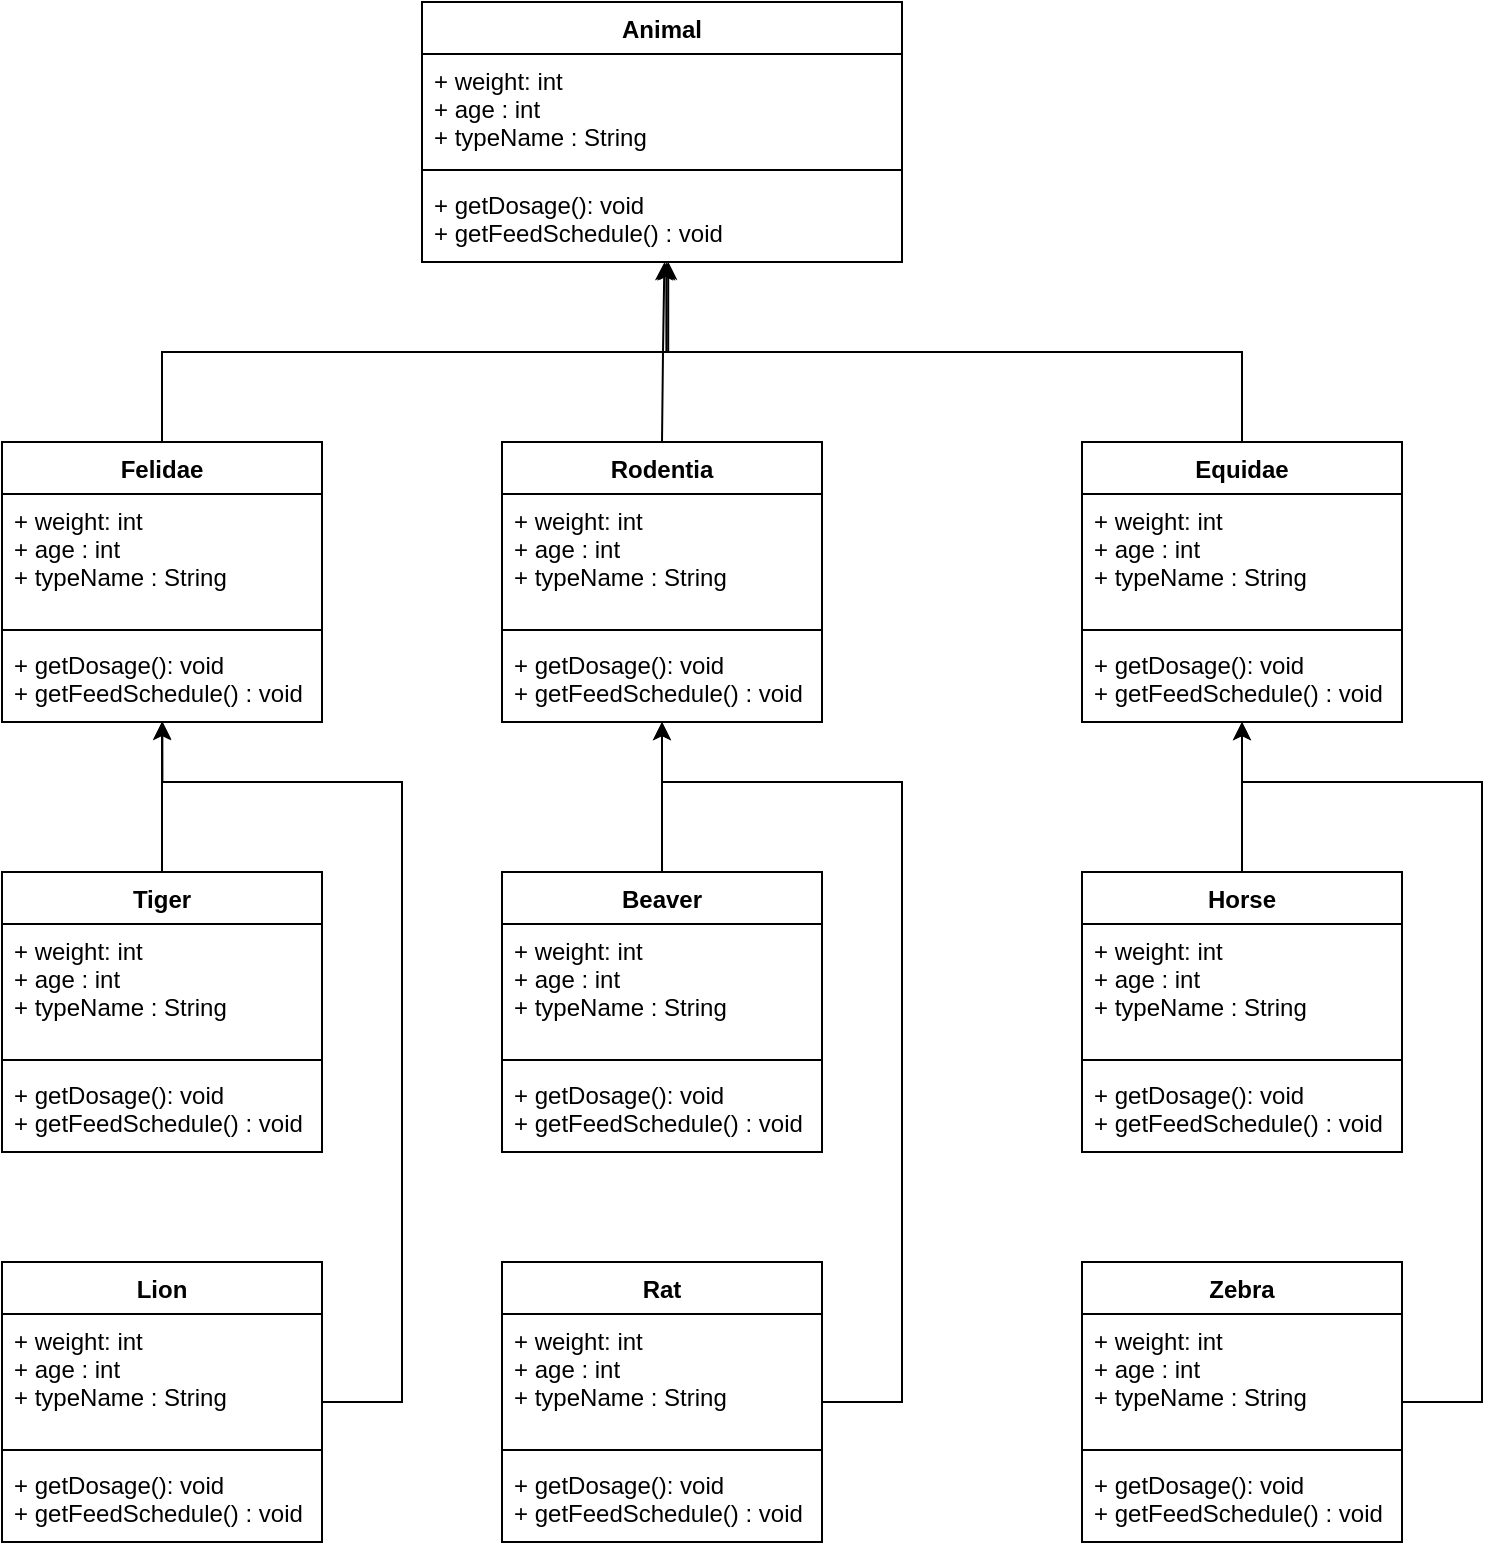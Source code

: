 <mxfile version="15.4.0" type="device"><diagram id="C5RBs43oDa-KdzZeNtuy" name="Page-1"><mxGraphModel dx="1463" dy="846" grid="1" gridSize="10" guides="1" tooltips="1" connect="1" arrows="1" fold="1" page="1" pageScale="1" pageWidth="827" pageHeight="1169" math="0" shadow="0"><root><mxCell id="WIyWlLk6GJQsqaUBKTNV-0"/><mxCell id="WIyWlLk6GJQsqaUBKTNV-1" parent="WIyWlLk6GJQsqaUBKTNV-0"/><mxCell id="nO9PgwbXhdSR_JbDVj7S-1" value="Animal" style="swimlane;fontStyle=1;align=center;verticalAlign=top;childLayout=stackLayout;horizontal=1;startSize=26;horizontalStack=0;resizeParent=1;resizeParentMax=0;resizeLast=0;collapsible=1;marginBottom=0;" vertex="1" parent="WIyWlLk6GJQsqaUBKTNV-1"><mxGeometry x="250" y="10" width="240" height="130" as="geometry"/></mxCell><mxCell id="nO9PgwbXhdSR_JbDVj7S-2" value="+ weight: int&#10;+ age : int&#10;+ typeName : String" style="text;strokeColor=none;fillColor=none;align=left;verticalAlign=top;spacingLeft=4;spacingRight=4;overflow=hidden;rotatable=0;points=[[0,0.5],[1,0.5]];portConstraint=eastwest;" vertex="1" parent="nO9PgwbXhdSR_JbDVj7S-1"><mxGeometry y="26" width="240" height="54" as="geometry"/></mxCell><mxCell id="nO9PgwbXhdSR_JbDVj7S-3" value="" style="line;strokeWidth=1;fillColor=none;align=left;verticalAlign=middle;spacingTop=-1;spacingLeft=3;spacingRight=3;rotatable=0;labelPosition=right;points=[];portConstraint=eastwest;" vertex="1" parent="nO9PgwbXhdSR_JbDVj7S-1"><mxGeometry y="80" width="240" height="8" as="geometry"/></mxCell><mxCell id="nO9PgwbXhdSR_JbDVj7S-4" value="+ getDosage(): void&#10;+ getFeedSchedule() : void" style="text;strokeColor=none;fillColor=none;align=left;verticalAlign=top;spacingLeft=4;spacingRight=4;overflow=hidden;rotatable=0;points=[[0,0.5],[1,0.5]];portConstraint=eastwest;" vertex="1" parent="nO9PgwbXhdSR_JbDVj7S-1"><mxGeometry y="88" width="240" height="42" as="geometry"/></mxCell><mxCell id="nO9PgwbXhdSR_JbDVj7S-11" style="edgeStyle=orthogonalEdgeStyle;rounded=0;orthogonalLoop=1;jettySize=auto;html=1;entryX=0.513;entryY=0.996;entryDx=0;entryDy=0;entryPerimeter=0;" edge="1" parent="WIyWlLk6GJQsqaUBKTNV-1" source="nO9PgwbXhdSR_JbDVj7S-5" target="nO9PgwbXhdSR_JbDVj7S-4"><mxGeometry relative="1" as="geometry"/></mxCell><mxCell id="nO9PgwbXhdSR_JbDVj7S-5" value="Felidae" style="swimlane;fontStyle=1;align=center;verticalAlign=top;childLayout=stackLayout;horizontal=1;startSize=26;horizontalStack=0;resizeParent=1;resizeParentMax=0;resizeLast=0;collapsible=1;marginBottom=0;" vertex="1" parent="WIyWlLk6GJQsqaUBKTNV-1"><mxGeometry x="40" y="230" width="160" height="140" as="geometry"/></mxCell><mxCell id="nO9PgwbXhdSR_JbDVj7S-6" value="+ weight: int&#10;+ age : int&#10;+ typeName : String" style="text;strokeColor=none;fillColor=none;align=left;verticalAlign=top;spacingLeft=4;spacingRight=4;overflow=hidden;rotatable=0;points=[[0,0.5],[1,0.5]];portConstraint=eastwest;" vertex="1" parent="nO9PgwbXhdSR_JbDVj7S-5"><mxGeometry y="26" width="160" height="64" as="geometry"/></mxCell><mxCell id="nO9PgwbXhdSR_JbDVj7S-7" value="" style="line;strokeWidth=1;fillColor=none;align=left;verticalAlign=middle;spacingTop=-1;spacingLeft=3;spacingRight=3;rotatable=0;labelPosition=right;points=[];portConstraint=eastwest;" vertex="1" parent="nO9PgwbXhdSR_JbDVj7S-5"><mxGeometry y="90" width="160" height="8" as="geometry"/></mxCell><mxCell id="nO9PgwbXhdSR_JbDVj7S-8" value="+ getDosage(): void&#10;+ getFeedSchedule() : void" style="text;strokeColor=none;fillColor=none;align=left;verticalAlign=top;spacingLeft=4;spacingRight=4;overflow=hidden;rotatable=0;points=[[0,0.5],[1,0.5]];portConstraint=eastwest;" vertex="1" parent="nO9PgwbXhdSR_JbDVj7S-5"><mxGeometry y="98" width="160" height="42" as="geometry"/></mxCell><mxCell id="nO9PgwbXhdSR_JbDVj7S-16" style="edgeStyle=orthogonalEdgeStyle;rounded=0;orthogonalLoop=1;jettySize=auto;html=1;entryX=0.505;entryY=1.003;entryDx=0;entryDy=0;entryPerimeter=0;" edge="1" parent="WIyWlLk6GJQsqaUBKTNV-1" target="nO9PgwbXhdSR_JbDVj7S-4"><mxGeometry relative="1" as="geometry"><mxPoint x="370" y="230" as="sourcePoint"/></mxGeometry></mxCell><mxCell id="nO9PgwbXhdSR_JbDVj7S-12" value="Rodentia" style="swimlane;fontStyle=1;align=center;verticalAlign=top;childLayout=stackLayout;horizontal=1;startSize=26;horizontalStack=0;resizeParent=1;resizeParentMax=0;resizeLast=0;collapsible=1;marginBottom=0;" vertex="1" parent="WIyWlLk6GJQsqaUBKTNV-1"><mxGeometry x="290" y="230" width="160" height="140" as="geometry"/></mxCell><mxCell id="nO9PgwbXhdSR_JbDVj7S-13" value="+ weight: int&#10;+ age : int&#10;+ typeName : String" style="text;strokeColor=none;fillColor=none;align=left;verticalAlign=top;spacingLeft=4;spacingRight=4;overflow=hidden;rotatable=0;points=[[0,0.5],[1,0.5]];portConstraint=eastwest;" vertex="1" parent="nO9PgwbXhdSR_JbDVj7S-12"><mxGeometry y="26" width="160" height="64" as="geometry"/></mxCell><mxCell id="nO9PgwbXhdSR_JbDVj7S-14" value="" style="line;strokeWidth=1;fillColor=none;align=left;verticalAlign=middle;spacingTop=-1;spacingLeft=3;spacingRight=3;rotatable=0;labelPosition=right;points=[];portConstraint=eastwest;" vertex="1" parent="nO9PgwbXhdSR_JbDVj7S-12"><mxGeometry y="90" width="160" height="8" as="geometry"/></mxCell><mxCell id="nO9PgwbXhdSR_JbDVj7S-15" value="+ getDosage(): void&#10;+ getFeedSchedule() : void" style="text;strokeColor=none;fillColor=none;align=left;verticalAlign=top;spacingLeft=4;spacingRight=4;overflow=hidden;rotatable=0;points=[[0,0.5],[1,0.5]];portConstraint=eastwest;" vertex="1" parent="nO9PgwbXhdSR_JbDVj7S-12"><mxGeometry y="98" width="160" height="42" as="geometry"/></mxCell><mxCell id="nO9PgwbXhdSR_JbDVj7S-21" style="edgeStyle=orthogonalEdgeStyle;rounded=0;orthogonalLoop=1;jettySize=auto;html=1;entryX=0.509;entryY=1.003;entryDx=0;entryDy=0;entryPerimeter=0;" edge="1" parent="WIyWlLk6GJQsqaUBKTNV-1" source="nO9PgwbXhdSR_JbDVj7S-17" target="nO9PgwbXhdSR_JbDVj7S-4"><mxGeometry relative="1" as="geometry"/></mxCell><mxCell id="nO9PgwbXhdSR_JbDVj7S-17" value="Equidae" style="swimlane;fontStyle=1;align=center;verticalAlign=top;childLayout=stackLayout;horizontal=1;startSize=26;horizontalStack=0;resizeParent=1;resizeParentMax=0;resizeLast=0;collapsible=1;marginBottom=0;" vertex="1" parent="WIyWlLk6GJQsqaUBKTNV-1"><mxGeometry x="580" y="230" width="160" height="140" as="geometry"/></mxCell><mxCell id="nO9PgwbXhdSR_JbDVj7S-18" value="+ weight: int&#10;+ age : int&#10;+ typeName : String" style="text;strokeColor=none;fillColor=none;align=left;verticalAlign=top;spacingLeft=4;spacingRight=4;overflow=hidden;rotatable=0;points=[[0,0.5],[1,0.5]];portConstraint=eastwest;" vertex="1" parent="nO9PgwbXhdSR_JbDVj7S-17"><mxGeometry y="26" width="160" height="64" as="geometry"/></mxCell><mxCell id="nO9PgwbXhdSR_JbDVj7S-19" value="" style="line;strokeWidth=1;fillColor=none;align=left;verticalAlign=middle;spacingTop=-1;spacingLeft=3;spacingRight=3;rotatable=0;labelPosition=right;points=[];portConstraint=eastwest;" vertex="1" parent="nO9PgwbXhdSR_JbDVj7S-17"><mxGeometry y="90" width="160" height="8" as="geometry"/></mxCell><mxCell id="nO9PgwbXhdSR_JbDVj7S-20" value="+ getDosage(): void&#10;+ getFeedSchedule() : void" style="text;strokeColor=none;fillColor=none;align=left;verticalAlign=top;spacingLeft=4;spacingRight=4;overflow=hidden;rotatable=0;points=[[0,0.5],[1,0.5]];portConstraint=eastwest;" vertex="1" parent="nO9PgwbXhdSR_JbDVj7S-17"><mxGeometry y="98" width="160" height="42" as="geometry"/></mxCell><mxCell id="nO9PgwbXhdSR_JbDVj7S-31" style="edgeStyle=orthogonalEdgeStyle;rounded=0;orthogonalLoop=1;jettySize=auto;html=1;" edge="1" parent="WIyWlLk6GJQsqaUBKTNV-1" source="nO9PgwbXhdSR_JbDVj7S-22"><mxGeometry relative="1" as="geometry"><mxPoint x="120" y="370" as="targetPoint"/></mxGeometry></mxCell><mxCell id="nO9PgwbXhdSR_JbDVj7S-22" value="Tiger" style="swimlane;fontStyle=1;align=center;verticalAlign=top;childLayout=stackLayout;horizontal=1;startSize=26;horizontalStack=0;resizeParent=1;resizeParentMax=0;resizeLast=0;collapsible=1;marginBottom=0;" vertex="1" parent="WIyWlLk6GJQsqaUBKTNV-1"><mxGeometry x="40" y="445" width="160" height="140" as="geometry"/></mxCell><mxCell id="nO9PgwbXhdSR_JbDVj7S-23" value="+ weight: int&#10;+ age : int&#10;+ typeName : String" style="text;strokeColor=none;fillColor=none;align=left;verticalAlign=top;spacingLeft=4;spacingRight=4;overflow=hidden;rotatable=0;points=[[0,0.5],[1,0.5]];portConstraint=eastwest;" vertex="1" parent="nO9PgwbXhdSR_JbDVj7S-22"><mxGeometry y="26" width="160" height="64" as="geometry"/></mxCell><mxCell id="nO9PgwbXhdSR_JbDVj7S-24" value="" style="line;strokeWidth=1;fillColor=none;align=left;verticalAlign=middle;spacingTop=-1;spacingLeft=3;spacingRight=3;rotatable=0;labelPosition=right;points=[];portConstraint=eastwest;" vertex="1" parent="nO9PgwbXhdSR_JbDVj7S-22"><mxGeometry y="90" width="160" height="8" as="geometry"/></mxCell><mxCell id="nO9PgwbXhdSR_JbDVj7S-25" value="+ getDosage(): void&#10;+ getFeedSchedule() : void" style="text;strokeColor=none;fillColor=none;align=left;verticalAlign=top;spacingLeft=4;spacingRight=4;overflow=hidden;rotatable=0;points=[[0,0.5],[1,0.5]];portConstraint=eastwest;" vertex="1" parent="nO9PgwbXhdSR_JbDVj7S-22"><mxGeometry y="98" width="160" height="42" as="geometry"/></mxCell><mxCell id="nO9PgwbXhdSR_JbDVj7S-30" style="edgeStyle=orthogonalEdgeStyle;rounded=0;orthogonalLoop=1;jettySize=auto;html=1;entryX=0.501;entryY=0.992;entryDx=0;entryDy=0;entryPerimeter=0;" edge="1" parent="WIyWlLk6GJQsqaUBKTNV-1" source="nO9PgwbXhdSR_JbDVj7S-26" target="nO9PgwbXhdSR_JbDVj7S-8"><mxGeometry relative="1" as="geometry"><Array as="points"><mxPoint x="240" y="710"/><mxPoint x="240" y="400"/><mxPoint x="120" y="400"/></Array></mxGeometry></mxCell><mxCell id="nO9PgwbXhdSR_JbDVj7S-26" value="Lion" style="swimlane;fontStyle=1;align=center;verticalAlign=top;childLayout=stackLayout;horizontal=1;startSize=26;horizontalStack=0;resizeParent=1;resizeParentMax=0;resizeLast=0;collapsible=1;marginBottom=0;" vertex="1" parent="WIyWlLk6GJQsqaUBKTNV-1"><mxGeometry x="40" y="640" width="160" height="140" as="geometry"/></mxCell><mxCell id="nO9PgwbXhdSR_JbDVj7S-27" value="+ weight: int&#10;+ age : int&#10;+ typeName : String" style="text;strokeColor=none;fillColor=none;align=left;verticalAlign=top;spacingLeft=4;spacingRight=4;overflow=hidden;rotatable=0;points=[[0,0.5],[1,0.5]];portConstraint=eastwest;" vertex="1" parent="nO9PgwbXhdSR_JbDVj7S-26"><mxGeometry y="26" width="160" height="64" as="geometry"/></mxCell><mxCell id="nO9PgwbXhdSR_JbDVj7S-28" value="" style="line;strokeWidth=1;fillColor=none;align=left;verticalAlign=middle;spacingTop=-1;spacingLeft=3;spacingRight=3;rotatable=0;labelPosition=right;points=[];portConstraint=eastwest;" vertex="1" parent="nO9PgwbXhdSR_JbDVj7S-26"><mxGeometry y="90" width="160" height="8" as="geometry"/></mxCell><mxCell id="nO9PgwbXhdSR_JbDVj7S-29" value="+ getDosage(): void&#10;+ getFeedSchedule() : void" style="text;strokeColor=none;fillColor=none;align=left;verticalAlign=top;spacingLeft=4;spacingRight=4;overflow=hidden;rotatable=0;points=[[0,0.5],[1,0.5]];portConstraint=eastwest;" vertex="1" parent="nO9PgwbXhdSR_JbDVj7S-26"><mxGeometry y="98" width="160" height="42" as="geometry"/></mxCell><mxCell id="nO9PgwbXhdSR_JbDVj7S-40" style="edgeStyle=orthogonalEdgeStyle;rounded=0;orthogonalLoop=1;jettySize=auto;html=1;entryX=0.5;entryY=1;entryDx=0;entryDy=0;entryPerimeter=0;" edge="1" parent="WIyWlLk6GJQsqaUBKTNV-1" source="nO9PgwbXhdSR_JbDVj7S-32" target="nO9PgwbXhdSR_JbDVj7S-15"><mxGeometry relative="1" as="geometry"/></mxCell><mxCell id="nO9PgwbXhdSR_JbDVj7S-32" value="Beaver" style="swimlane;fontStyle=1;align=center;verticalAlign=top;childLayout=stackLayout;horizontal=1;startSize=26;horizontalStack=0;resizeParent=1;resizeParentMax=0;resizeLast=0;collapsible=1;marginBottom=0;" vertex="1" parent="WIyWlLk6GJQsqaUBKTNV-1"><mxGeometry x="290" y="445" width="160" height="140" as="geometry"/></mxCell><mxCell id="nO9PgwbXhdSR_JbDVj7S-33" value="+ weight: int&#10;+ age : int&#10;+ typeName : String" style="text;strokeColor=none;fillColor=none;align=left;verticalAlign=top;spacingLeft=4;spacingRight=4;overflow=hidden;rotatable=0;points=[[0,0.5],[1,0.5]];portConstraint=eastwest;" vertex="1" parent="nO9PgwbXhdSR_JbDVj7S-32"><mxGeometry y="26" width="160" height="64" as="geometry"/></mxCell><mxCell id="nO9PgwbXhdSR_JbDVj7S-34" value="" style="line;strokeWidth=1;fillColor=none;align=left;verticalAlign=middle;spacingTop=-1;spacingLeft=3;spacingRight=3;rotatable=0;labelPosition=right;points=[];portConstraint=eastwest;" vertex="1" parent="nO9PgwbXhdSR_JbDVj7S-32"><mxGeometry y="90" width="160" height="8" as="geometry"/></mxCell><mxCell id="nO9PgwbXhdSR_JbDVj7S-35" value="+ getDosage(): void&#10;+ getFeedSchedule() : void" style="text;strokeColor=none;fillColor=none;align=left;verticalAlign=top;spacingLeft=4;spacingRight=4;overflow=hidden;rotatable=0;points=[[0,0.5],[1,0.5]];portConstraint=eastwest;" vertex="1" parent="nO9PgwbXhdSR_JbDVj7S-32"><mxGeometry y="98" width="160" height="42" as="geometry"/></mxCell><mxCell id="nO9PgwbXhdSR_JbDVj7S-43" style="edgeStyle=orthogonalEdgeStyle;rounded=0;orthogonalLoop=1;jettySize=auto;html=1;" edge="1" parent="WIyWlLk6GJQsqaUBKTNV-1" source="nO9PgwbXhdSR_JbDVj7S-36"><mxGeometry relative="1" as="geometry"><mxPoint x="370" y="370" as="targetPoint"/><Array as="points"><mxPoint x="490" y="710"/><mxPoint x="490" y="400"/><mxPoint x="370" y="400"/></Array></mxGeometry></mxCell><mxCell id="nO9PgwbXhdSR_JbDVj7S-36" value="Rat" style="swimlane;fontStyle=1;align=center;verticalAlign=top;childLayout=stackLayout;horizontal=1;startSize=26;horizontalStack=0;resizeParent=1;resizeParentMax=0;resizeLast=0;collapsible=1;marginBottom=0;" vertex="1" parent="WIyWlLk6GJQsqaUBKTNV-1"><mxGeometry x="290" y="640" width="160" height="140" as="geometry"/></mxCell><mxCell id="nO9PgwbXhdSR_JbDVj7S-37" value="+ weight: int&#10;+ age : int&#10;+ typeName : String" style="text;strokeColor=none;fillColor=none;align=left;verticalAlign=top;spacingLeft=4;spacingRight=4;overflow=hidden;rotatable=0;points=[[0,0.5],[1,0.5]];portConstraint=eastwest;" vertex="1" parent="nO9PgwbXhdSR_JbDVj7S-36"><mxGeometry y="26" width="160" height="64" as="geometry"/></mxCell><mxCell id="nO9PgwbXhdSR_JbDVj7S-38" value="" style="line;strokeWidth=1;fillColor=none;align=left;verticalAlign=middle;spacingTop=-1;spacingLeft=3;spacingRight=3;rotatable=0;labelPosition=right;points=[];portConstraint=eastwest;" vertex="1" parent="nO9PgwbXhdSR_JbDVj7S-36"><mxGeometry y="90" width="160" height="8" as="geometry"/></mxCell><mxCell id="nO9PgwbXhdSR_JbDVj7S-39" value="+ getDosage(): void&#10;+ getFeedSchedule() : void" style="text;strokeColor=none;fillColor=none;align=left;verticalAlign=top;spacingLeft=4;spacingRight=4;overflow=hidden;rotatable=0;points=[[0,0.5],[1,0.5]];portConstraint=eastwest;" vertex="1" parent="nO9PgwbXhdSR_JbDVj7S-36"><mxGeometry y="98" width="160" height="42" as="geometry"/></mxCell><mxCell id="nO9PgwbXhdSR_JbDVj7S-53" style="edgeStyle=orthogonalEdgeStyle;rounded=0;orthogonalLoop=1;jettySize=auto;html=1;" edge="1" parent="WIyWlLk6GJQsqaUBKTNV-1" source="nO9PgwbXhdSR_JbDVj7S-44"><mxGeometry relative="1" as="geometry"><mxPoint x="660" y="370" as="targetPoint"/></mxGeometry></mxCell><mxCell id="nO9PgwbXhdSR_JbDVj7S-44" value="Horse" style="swimlane;fontStyle=1;align=center;verticalAlign=top;childLayout=stackLayout;horizontal=1;startSize=26;horizontalStack=0;resizeParent=1;resizeParentMax=0;resizeLast=0;collapsible=1;marginBottom=0;" vertex="1" parent="WIyWlLk6GJQsqaUBKTNV-1"><mxGeometry x="580" y="445" width="160" height="140" as="geometry"/></mxCell><mxCell id="nO9PgwbXhdSR_JbDVj7S-45" value="+ weight: int&#10;+ age : int&#10;+ typeName : String" style="text;strokeColor=none;fillColor=none;align=left;verticalAlign=top;spacingLeft=4;spacingRight=4;overflow=hidden;rotatable=0;points=[[0,0.5],[1,0.5]];portConstraint=eastwest;" vertex="1" parent="nO9PgwbXhdSR_JbDVj7S-44"><mxGeometry y="26" width="160" height="64" as="geometry"/></mxCell><mxCell id="nO9PgwbXhdSR_JbDVj7S-46" value="" style="line;strokeWidth=1;fillColor=none;align=left;verticalAlign=middle;spacingTop=-1;spacingLeft=3;spacingRight=3;rotatable=0;labelPosition=right;points=[];portConstraint=eastwest;" vertex="1" parent="nO9PgwbXhdSR_JbDVj7S-44"><mxGeometry y="90" width="160" height="8" as="geometry"/></mxCell><mxCell id="nO9PgwbXhdSR_JbDVj7S-47" value="+ getDosage(): void&#10;+ getFeedSchedule() : void" style="text;strokeColor=none;fillColor=none;align=left;verticalAlign=top;spacingLeft=4;spacingRight=4;overflow=hidden;rotatable=0;points=[[0,0.5],[1,0.5]];portConstraint=eastwest;" vertex="1" parent="nO9PgwbXhdSR_JbDVj7S-44"><mxGeometry y="98" width="160" height="42" as="geometry"/></mxCell><mxCell id="nO9PgwbXhdSR_JbDVj7S-54" style="edgeStyle=orthogonalEdgeStyle;rounded=0;orthogonalLoop=1;jettySize=auto;html=1;entryX=0.5;entryY=1;entryDx=0;entryDy=0;entryPerimeter=0;" edge="1" parent="WIyWlLk6GJQsqaUBKTNV-1" source="nO9PgwbXhdSR_JbDVj7S-48" target="nO9PgwbXhdSR_JbDVj7S-20"><mxGeometry relative="1" as="geometry"><Array as="points"><mxPoint x="780" y="710"/><mxPoint x="780" y="400"/><mxPoint x="660" y="400"/></Array></mxGeometry></mxCell><mxCell id="nO9PgwbXhdSR_JbDVj7S-48" value="Zebra" style="swimlane;fontStyle=1;align=center;verticalAlign=top;childLayout=stackLayout;horizontal=1;startSize=26;horizontalStack=0;resizeParent=1;resizeParentMax=0;resizeLast=0;collapsible=1;marginBottom=0;" vertex="1" parent="WIyWlLk6GJQsqaUBKTNV-1"><mxGeometry x="580" y="640" width="160" height="140" as="geometry"/></mxCell><mxCell id="nO9PgwbXhdSR_JbDVj7S-49" value="+ weight: int&#10;+ age : int&#10;+ typeName : String" style="text;strokeColor=none;fillColor=none;align=left;verticalAlign=top;spacingLeft=4;spacingRight=4;overflow=hidden;rotatable=0;points=[[0,0.5],[1,0.5]];portConstraint=eastwest;" vertex="1" parent="nO9PgwbXhdSR_JbDVj7S-48"><mxGeometry y="26" width="160" height="64" as="geometry"/></mxCell><mxCell id="nO9PgwbXhdSR_JbDVj7S-50" value="" style="line;strokeWidth=1;fillColor=none;align=left;verticalAlign=middle;spacingTop=-1;spacingLeft=3;spacingRight=3;rotatable=0;labelPosition=right;points=[];portConstraint=eastwest;" vertex="1" parent="nO9PgwbXhdSR_JbDVj7S-48"><mxGeometry y="90" width="160" height="8" as="geometry"/></mxCell><mxCell id="nO9PgwbXhdSR_JbDVj7S-51" value="+ getDosage(): void&#10;+ getFeedSchedule() : void" style="text;strokeColor=none;fillColor=none;align=left;verticalAlign=top;spacingLeft=4;spacingRight=4;overflow=hidden;rotatable=0;points=[[0,0.5],[1,0.5]];portConstraint=eastwest;" vertex="1" parent="nO9PgwbXhdSR_JbDVj7S-48"><mxGeometry y="98" width="160" height="42" as="geometry"/></mxCell></root></mxGraphModel></diagram></mxfile>